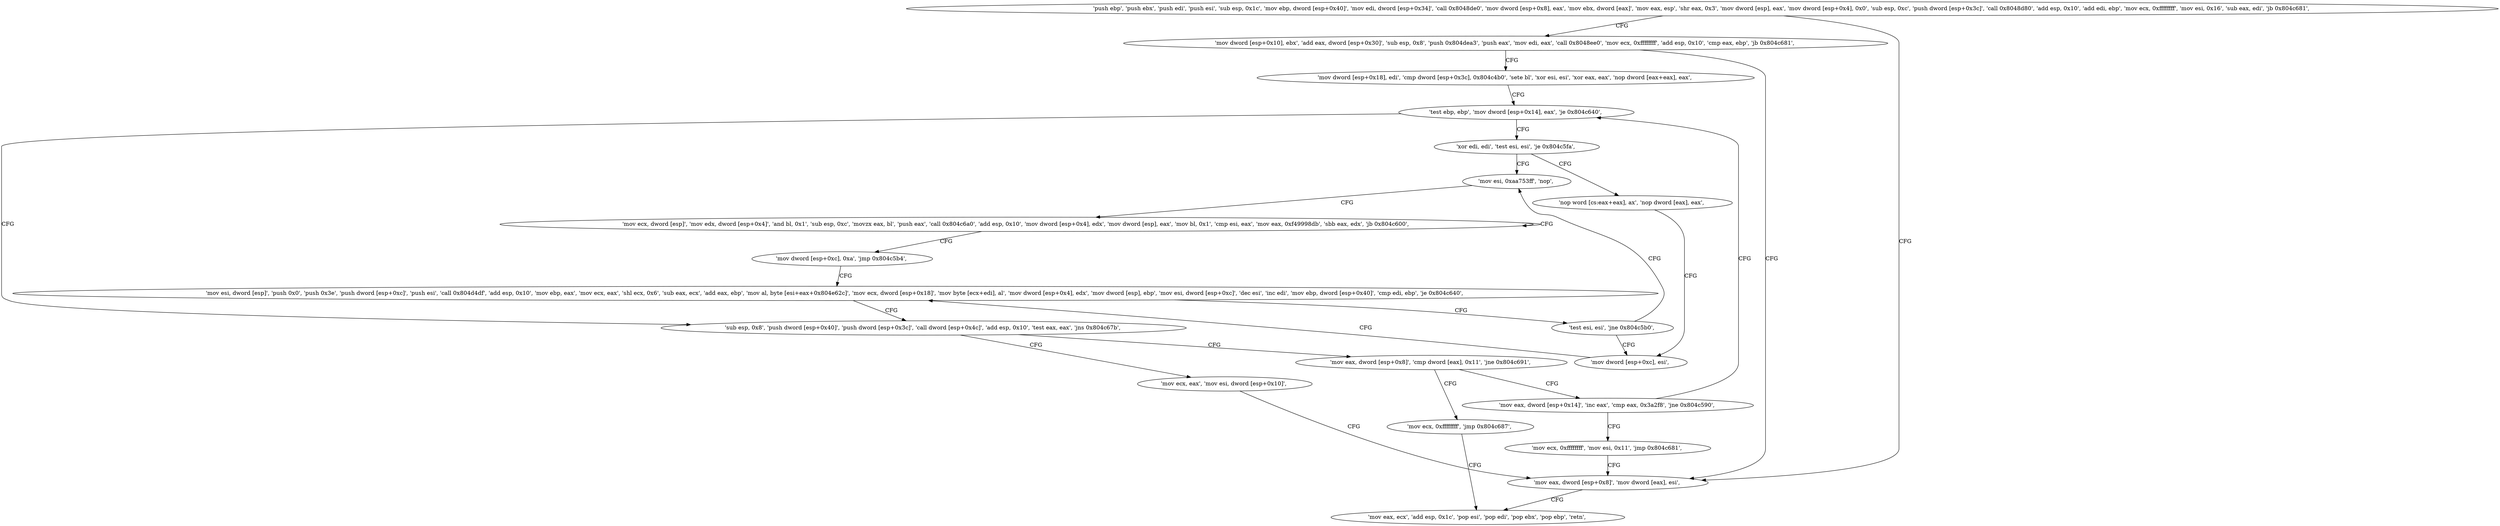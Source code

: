 digraph "func" {
"134530304" [label = "'push ebp', 'push ebx', 'push edi', 'push esi', 'sub esp, 0x1c', 'mov ebp, dword [esp+0x40]', 'mov edi, dword [esp+0x34]', 'call 0x8048de0', 'mov dword [esp+0x8], eax', 'mov ebx, dword [eax]', 'mov eax, esp', 'shr eax, 0x3', 'mov dword [esp], eax', 'mov dword [esp+0x4], 0x0', 'sub esp, 0xc', 'push dword [esp+0x3c]', 'call 0x8048d80', 'add esp, 0x10', 'add edi, ebp', 'mov ecx, 0xffffffff', 'mov esi, 0x16', 'sub eax, edi', 'jb 0x804c681', " ]
"134530689" [label = "'mov eax, dword [esp+0x8]', 'mov dword [eax], esi', " ]
"134530381" [label = "'mov dword [esp+0x10], ebx', 'add eax, dword [esp+0x30]', 'sub esp, 0x8', 'push 0x804dea3', 'push eax', 'mov edi, eax', 'call 0x8048ee0', 'mov ecx, 0xffffffff', 'add esp, 0x10', 'cmp eax, ebp', 'jb 0x804c681', " ]
"134530695" [label = "'mov eax, ecx', 'add esp, 0x1c', 'pop esi', 'pop edi', 'pop ebx', 'pop ebp', 'retn', " ]
"134530421" [label = "'mov dword [esp+0x18], edi', 'cmp dword [esp+0x3c], 0x804c4b0', 'sete bl', 'xor esi, esi', 'xor eax, eax', 'nop dword [eax+eax], eax', " ]
"134530448" [label = "'test ebp, ebp', 'mov dword [esp+0x14], eax', 'je 0x804c640', " ]
"134530624" [label = "'sub esp, 0x8', 'push dword [esp+0x40]', 'push dword [esp+0x3c]', 'call dword [esp+0x4c]', 'add esp, 0x10', 'test eax, eax', 'jns 0x804c67b', " ]
"134530683" [label = "'mov ecx, eax', 'mov esi, dword [esp+0x10]', " ]
"134530646" [label = "'mov eax, dword [esp+0x8]', 'cmp dword [eax], 0x11', 'jne 0x804c691', " ]
"134530460" [label = "'xor edi, edi', 'test esi, esi', 'je 0x804c5fa', " ]
"134530554" [label = "'mov esi, 0xaa753ff', 'nop', " ]
"134530466" [label = "'nop word [cs:eax+eax], ax', 'nop dword [eax], eax', " ]
"134530705" [label = "'mov ecx, 0xffffffff', 'jmp 0x804c687', " ]
"134530655" [label = "'mov eax, dword [esp+0x14]', 'inc eax', 'cmp eax, 0x3a2f8', 'jne 0x804c590', " ]
"134530560" [label = "'mov ecx, dword [esp]', 'mov edx, dword [esp+0x4]', 'and bl, 0x1', 'sub esp, 0xc', 'movzx eax, bl', 'push eax', 'call 0x804c6a0', 'add esp, 0x10', 'mov dword [esp+0x4], edx', 'mov dword [esp], eax', 'mov bl, 0x1', 'cmp esi, eax', 'mov eax, 0xf49998db', 'sbb eax, edx', 'jb 0x804c600', " ]
"134530480" [label = "'mov dword [esp+0xc], esi', " ]
"134530671" [label = "'mov ecx, 0xffffffff', 'mov esi, 0x11', 'jmp 0x804c681', " ]
"134530605" [label = "'mov dword [esp+0xc], 0xa', 'jmp 0x804c5b4', " ]
"134530484" [label = "'mov esi, dword [esp]', 'push 0x0', 'push 0x3e', 'push dword [esp+0xc]', 'push esi', 'call 0x804d4df', 'add esp, 0x10', 'mov ebp, eax', 'mov ecx, eax', 'shl ecx, 0x6', 'sub eax, ecx', 'add eax, ebp', 'mov al, byte [esi+eax+0x804e62c]', 'mov ecx, dword [esp+0x18]', 'mov byte [ecx+edi], al', 'mov dword [esp+0x4], edx', 'mov dword [esp], ebp', 'mov esi, dword [esp+0xc]', 'dec esi', 'inc edi', 'mov ebp, dword [esp+0x40]', 'cmp edi, ebp', 'je 0x804c640', " ]
"134530550" [label = "'test esi, esi', 'jne 0x804c5b0', " ]
"134530304" -> "134530689" [ label = "CFG" ]
"134530304" -> "134530381" [ label = "CFG" ]
"134530689" -> "134530695" [ label = "CFG" ]
"134530381" -> "134530689" [ label = "CFG" ]
"134530381" -> "134530421" [ label = "CFG" ]
"134530421" -> "134530448" [ label = "CFG" ]
"134530448" -> "134530624" [ label = "CFG" ]
"134530448" -> "134530460" [ label = "CFG" ]
"134530624" -> "134530683" [ label = "CFG" ]
"134530624" -> "134530646" [ label = "CFG" ]
"134530683" -> "134530689" [ label = "CFG" ]
"134530646" -> "134530705" [ label = "CFG" ]
"134530646" -> "134530655" [ label = "CFG" ]
"134530460" -> "134530554" [ label = "CFG" ]
"134530460" -> "134530466" [ label = "CFG" ]
"134530554" -> "134530560" [ label = "CFG" ]
"134530466" -> "134530480" [ label = "CFG" ]
"134530705" -> "134530695" [ label = "CFG" ]
"134530655" -> "134530448" [ label = "CFG" ]
"134530655" -> "134530671" [ label = "CFG" ]
"134530560" -> "134530560" [ label = "CFG" ]
"134530560" -> "134530605" [ label = "CFG" ]
"134530480" -> "134530484" [ label = "CFG" ]
"134530671" -> "134530689" [ label = "CFG" ]
"134530605" -> "134530484" [ label = "CFG" ]
"134530484" -> "134530624" [ label = "CFG" ]
"134530484" -> "134530550" [ label = "CFG" ]
"134530550" -> "134530480" [ label = "CFG" ]
"134530550" -> "134530554" [ label = "CFG" ]
}
